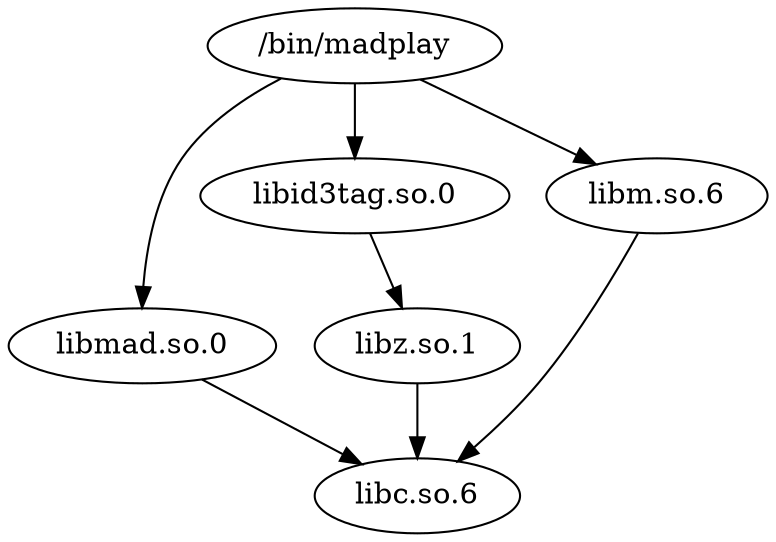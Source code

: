 digraph G {
	graph [layout=dot];
	_bin_madplay	 [label="/bin/madplay"];
	libmad_so_0	 [label="libmad.so.0"];
	_bin_madplay -> libmad_so_0;
	libid3tag_so_0	 [label="libid3tag.so.0"];
	_bin_madplay -> libid3tag_so_0;
	libm_so_6	 [label="libm.so.6"];
	_bin_madplay -> libm_so_6;
	libc_so_6	 [label="libc.so.6"];
	libmad_so_0 -> libc_so_6;
	libz_so_1	 [label="libz.so.1"];
	libid3tag_so_0 -> libz_so_1;
	libz_so_1 -> libc_so_6;
	libm_so_6 -> libc_so_6;
}
